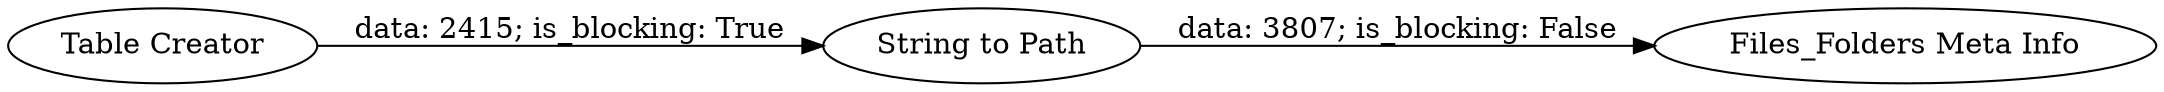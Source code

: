 digraph {
	"7995950641118787123_4" [label="Table Creator"]
	"7995950641118787123_3" [label="String to Path"]
	"7995950641118787123_2" [label="Files_Folders Meta Info"]
	"7995950641118787123_4" -> "7995950641118787123_3" [label="data: 2415; is_blocking: True"]
	"7995950641118787123_3" -> "7995950641118787123_2" [label="data: 3807; is_blocking: False"]
	rankdir=LR
}
